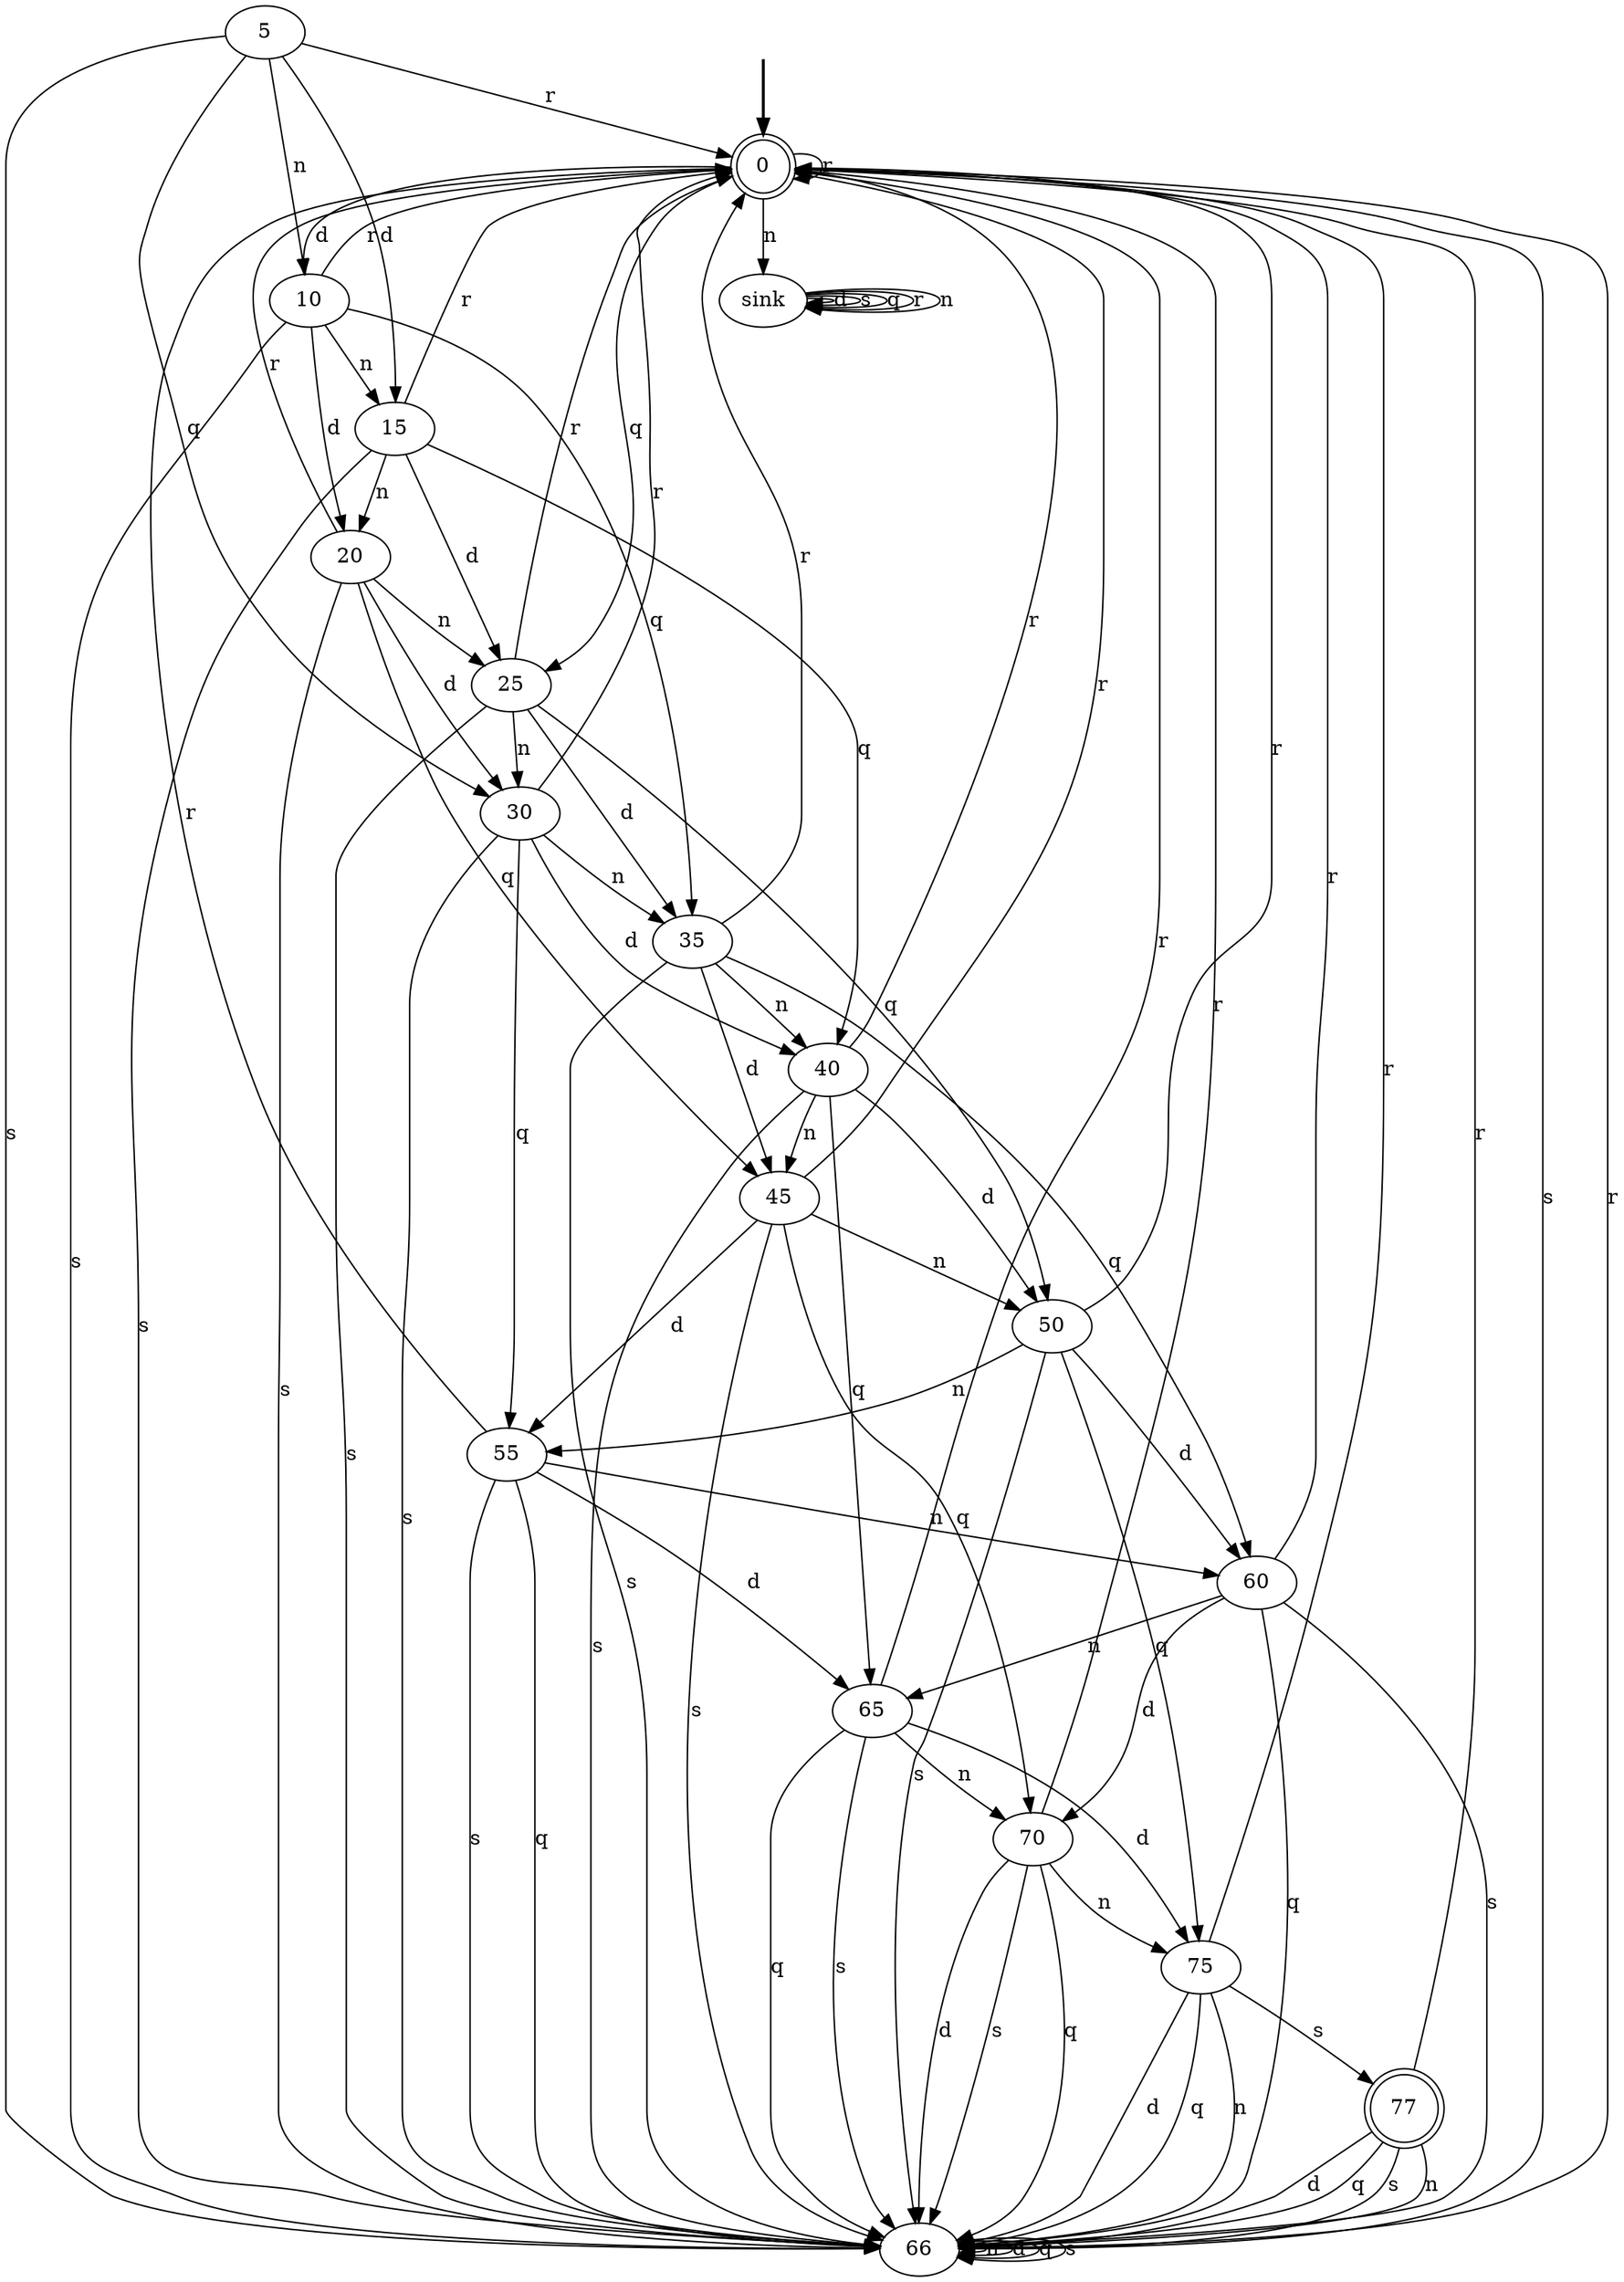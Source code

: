 digraph {
	fake [style=invisible]
	75
	50
	40
	sink
	35
	0 [root=true shape=doublecircle]
	66
	30
	70
	77 [shape=doublecircle]
	55
	25
	20
	45
	65
	60
	5
	15
	10
	fake -> 0 [style=bold]
	0 -> 10 [label=d]
	0 -> 25 [label=q]
	0 -> 0 [label=r]
	0 -> 66 [label=s]
	5 -> 10 [label=n]
	5 -> 15 [label=d]
	5 -> 30 [label=q]
	5 -> 0 [label=r]
	5 -> 66 [label=s]
	10 -> 15 [label=n]
	10 -> 20 [label=d]
	10 -> 35 [label=q]
	10 -> 0 [label=r]
	10 -> 66 [label=s]
	15 -> 20 [label=n]
	15 -> 25 [label=d]
	15 -> 40 [label=q]
	15 -> 0 [label=r]
	15 -> 66 [label=s]
	20 -> 25 [label=n]
	20 -> 30 [label=d]
	20 -> 45 [label=q]
	20 -> 0 [label=r]
	20 -> 66 [label=s]
	25 -> 30 [label=n]
	25 -> 35 [label=d]
	25 -> 50 [label=q]
	25 -> 0 [label=r]
	25 -> 66 [label=s]
	30 -> 35 [label=n]
	30 -> 40 [label=d]
	30 -> 55 [label=q]
	30 -> 0 [label=r]
	30 -> 66 [label=s]
	35 -> 40 [label=n]
	35 -> 45 [label=d]
	35 -> 60 [label=q]
	35 -> 0 [label=r]
	35 -> 66 [label=s]
	40 -> 45 [label=n]
	40 -> 50 [label=d]
	40 -> 65 [label=q]
	40 -> 0 [label=r]
	40 -> 66 [label=s]
	45 -> 50 [label=n]
	45 -> 55 [label=d]
	45 -> 70 [label=q]
	45 -> 0 [label=r]
	45 -> 66 [label=s]
	50 -> 55 [label=n]
	50 -> 60 [label=d]
	50 -> 75 [label=q]
	50 -> 0 [label=r]
	50 -> 66 [label=s]
	55 -> 60 [label=n]
	55 -> 65 [label=d]
	55 -> 66 [label=q]
	55 -> 0 [label=r]
	55 -> 66 [label=s]
	60 -> 65 [label=n]
	60 -> 70 [label=d]
	60 -> 66 [label=q]
	60 -> 0 [label=r]
	60 -> 66 [label=s]
	65 -> 70 [label=n]
	65 -> 75 [label=d]
	65 -> 66 [label=q]
	65 -> 0 [label=r]
	65 -> 66 [label=s]
	70 -> 75 [label=n]
	70 -> 66 [label=d]
	70 -> 66 [label=q]
	70 -> 0 [label=r]
	70 -> 66 [label=s]
	75 -> 66 [label=n]
	75 -> 66 [label=d]
	75 -> 66 [label=q]
	75 -> 0 [label=r]
	75 -> 77 [label=s]
	77 -> 66 [label=n]
	77 -> 66 [label=d]
	77 -> 66 [label=q]
	77 -> 0 [label=r]
	77 -> 66 [label=s]
	66 -> 66 [label=n]
	66 -> 66 [label=d]
	66 -> 66 [label=q]
	66 -> 0 [label=r]
	66 -> 66 [label=s]
	sink -> sink [label=d]
	sink -> sink [label=s]
	sink -> sink [label=q]
	sink -> sink [label=r]
	sink -> sink [label=n]
	0 -> sink [label=n]
}
